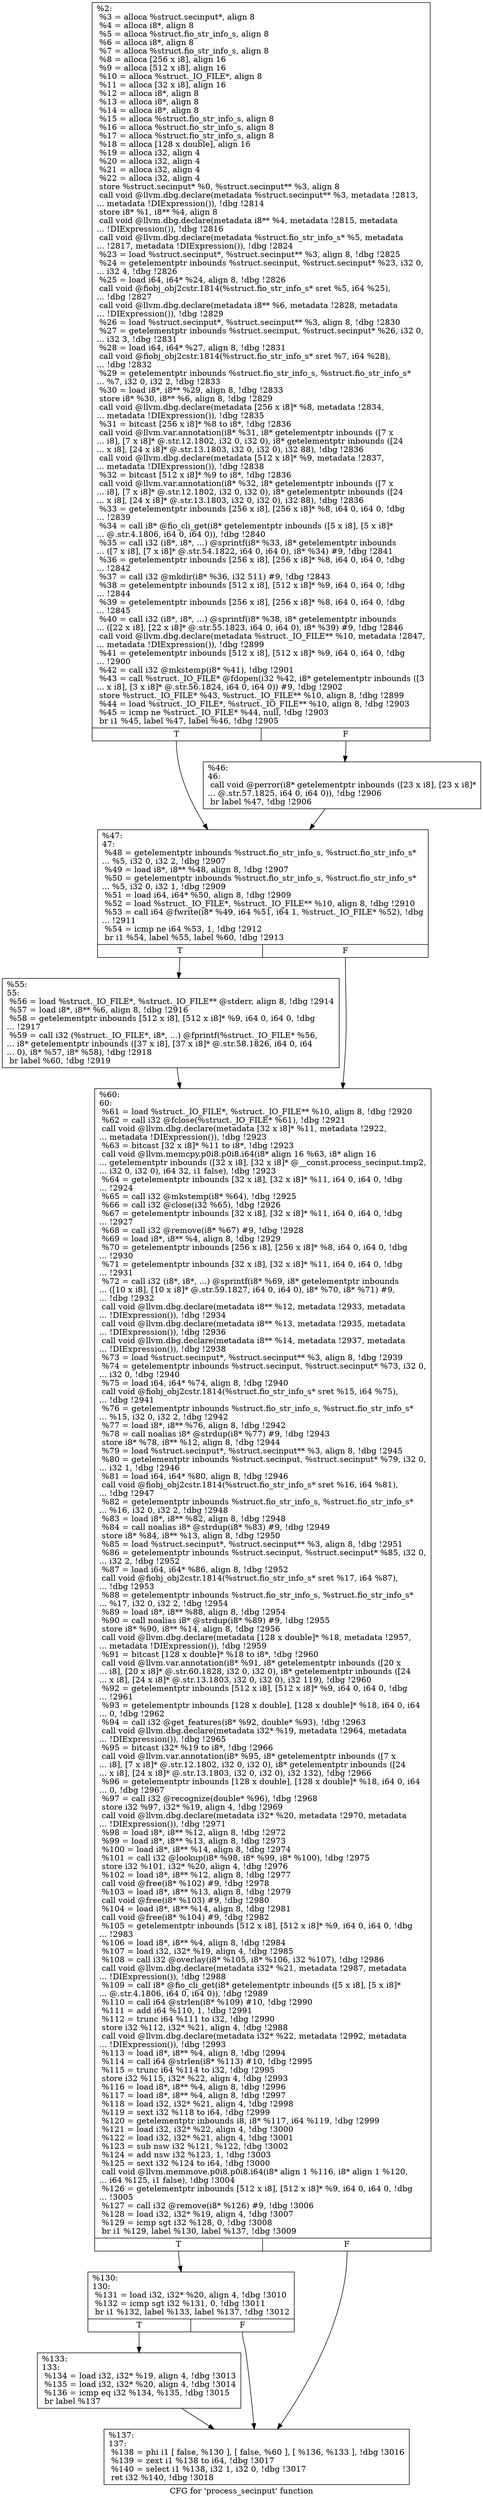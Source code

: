 digraph "CFG for 'process_secinput' function" {
	label="CFG for 'process_secinput' function";

	Node0x556852561150 [shape=record,label="{%2:\l  %3 = alloca %struct.secinput*, align 8\l  %4 = alloca i8*, align 8\l  %5 = alloca %struct.fio_str_info_s, align 8\l  %6 = alloca i8*, align 8\l  %7 = alloca %struct.fio_str_info_s, align 8\l  %8 = alloca [256 x i8], align 16\l  %9 = alloca [512 x i8], align 16\l  %10 = alloca %struct._IO_FILE*, align 8\l  %11 = alloca [32 x i8], align 16\l  %12 = alloca i8*, align 8\l  %13 = alloca i8*, align 8\l  %14 = alloca i8*, align 8\l  %15 = alloca %struct.fio_str_info_s, align 8\l  %16 = alloca %struct.fio_str_info_s, align 8\l  %17 = alloca %struct.fio_str_info_s, align 8\l  %18 = alloca [128 x double], align 16\l  %19 = alloca i32, align 4\l  %20 = alloca i32, align 4\l  %21 = alloca i32, align 4\l  %22 = alloca i32, align 4\l  store %struct.secinput* %0, %struct.secinput** %3, align 8\l  call void @llvm.dbg.declare(metadata %struct.secinput** %3, metadata !2813,\l... metadata !DIExpression()), !dbg !2814\l  store i8* %1, i8** %4, align 8\l  call void @llvm.dbg.declare(metadata i8** %4, metadata !2815, metadata\l... !DIExpression()), !dbg !2816\l  call void @llvm.dbg.declare(metadata %struct.fio_str_info_s* %5, metadata\l... !2817, metadata !DIExpression()), !dbg !2824\l  %23 = load %struct.secinput*, %struct.secinput** %3, align 8, !dbg !2825\l  %24 = getelementptr inbounds %struct.secinput, %struct.secinput* %23, i32 0,\l... i32 4, !dbg !2826\l  %25 = load i64, i64* %24, align 8, !dbg !2826\l  call void @fiobj_obj2cstr.1814(%struct.fio_str_info_s* sret %5, i64 %25),\l... !dbg !2827\l  call void @llvm.dbg.declare(metadata i8** %6, metadata !2828, metadata\l... !DIExpression()), !dbg !2829\l  %26 = load %struct.secinput*, %struct.secinput** %3, align 8, !dbg !2830\l  %27 = getelementptr inbounds %struct.secinput, %struct.secinput* %26, i32 0,\l... i32 3, !dbg !2831\l  %28 = load i64, i64* %27, align 8, !dbg !2831\l  call void @fiobj_obj2cstr.1814(%struct.fio_str_info_s* sret %7, i64 %28),\l... !dbg !2832\l  %29 = getelementptr inbounds %struct.fio_str_info_s, %struct.fio_str_info_s*\l... %7, i32 0, i32 2, !dbg !2833\l  %30 = load i8*, i8** %29, align 8, !dbg !2833\l  store i8* %30, i8** %6, align 8, !dbg !2829\l  call void @llvm.dbg.declare(metadata [256 x i8]* %8, metadata !2834,\l... metadata !DIExpression()), !dbg !2835\l  %31 = bitcast [256 x i8]* %8 to i8*, !dbg !2836\l  call void @llvm.var.annotation(i8* %31, i8* getelementptr inbounds ([7 x\l... i8], [7 x i8]* @.str.12.1802, i32 0, i32 0), i8* getelementptr inbounds ([24\l... x i8], [24 x i8]* @.str.13.1803, i32 0, i32 0), i32 88), !dbg !2836\l  call void @llvm.dbg.declare(metadata [512 x i8]* %9, metadata !2837,\l... metadata !DIExpression()), !dbg !2838\l  %32 = bitcast [512 x i8]* %9 to i8*, !dbg !2836\l  call void @llvm.var.annotation(i8* %32, i8* getelementptr inbounds ([7 x\l... i8], [7 x i8]* @.str.12.1802, i32 0, i32 0), i8* getelementptr inbounds ([24\l... x i8], [24 x i8]* @.str.13.1803, i32 0, i32 0), i32 88), !dbg !2836\l  %33 = getelementptr inbounds [256 x i8], [256 x i8]* %8, i64 0, i64 0, !dbg\l... !2839\l  %34 = call i8* @fio_cli_get(i8* getelementptr inbounds ([5 x i8], [5 x i8]*\l... @.str.4.1806, i64 0, i64 0)), !dbg !2840\l  %35 = call i32 (i8*, i8*, ...) @sprintf(i8* %33, i8* getelementptr inbounds\l... ([7 x i8], [7 x i8]* @.str.54.1822, i64 0, i64 0), i8* %34) #9, !dbg !2841\l  %36 = getelementptr inbounds [256 x i8], [256 x i8]* %8, i64 0, i64 0, !dbg\l... !2842\l  %37 = call i32 @mkdir(i8* %36, i32 511) #9, !dbg !2843\l  %38 = getelementptr inbounds [512 x i8], [512 x i8]* %9, i64 0, i64 0, !dbg\l... !2844\l  %39 = getelementptr inbounds [256 x i8], [256 x i8]* %8, i64 0, i64 0, !dbg\l... !2845\l  %40 = call i32 (i8*, i8*, ...) @sprintf(i8* %38, i8* getelementptr inbounds\l... ([22 x i8], [22 x i8]* @.str.55.1823, i64 0, i64 0), i8* %39) #9, !dbg !2846\l  call void @llvm.dbg.declare(metadata %struct._IO_FILE** %10, metadata !2847,\l... metadata !DIExpression()), !dbg !2899\l  %41 = getelementptr inbounds [512 x i8], [512 x i8]* %9, i64 0, i64 0, !dbg\l... !2900\l  %42 = call i32 @mkstemp(i8* %41), !dbg !2901\l  %43 = call %struct._IO_FILE* @fdopen(i32 %42, i8* getelementptr inbounds ([3\l... x i8], [3 x i8]* @.str.56.1824, i64 0, i64 0)) #9, !dbg !2902\l  store %struct._IO_FILE* %43, %struct._IO_FILE** %10, align 8, !dbg !2899\l  %44 = load %struct._IO_FILE*, %struct._IO_FILE** %10, align 8, !dbg !2903\l  %45 = icmp ne %struct._IO_FILE* %44, null, !dbg !2903\l  br i1 %45, label %47, label %46, !dbg !2905\l|{<s0>T|<s1>F}}"];
	Node0x556852561150:s0 -> Node0x5568525611f0;
	Node0x556852561150:s1 -> Node0x5568525611a0;
	Node0x5568525611a0 [shape=record,label="{%46:\l46:                                               \l  call void @perror(i8* getelementptr inbounds ([23 x i8], [23 x i8]*\l... @.str.57.1825, i64 0, i64 0)), !dbg !2906\l  br label %47, !dbg !2906\l}"];
	Node0x5568525611a0 -> Node0x5568525611f0;
	Node0x5568525611f0 [shape=record,label="{%47:\l47:                                               \l  %48 = getelementptr inbounds %struct.fio_str_info_s, %struct.fio_str_info_s*\l... %5, i32 0, i32 2, !dbg !2907\l  %49 = load i8*, i8** %48, align 8, !dbg !2907\l  %50 = getelementptr inbounds %struct.fio_str_info_s, %struct.fio_str_info_s*\l... %5, i32 0, i32 1, !dbg !2909\l  %51 = load i64, i64* %50, align 8, !dbg !2909\l  %52 = load %struct._IO_FILE*, %struct._IO_FILE** %10, align 8, !dbg !2910\l  %53 = call i64 @fwrite(i8* %49, i64 %51, i64 1, %struct._IO_FILE* %52), !dbg\l... !2911\l  %54 = icmp ne i64 %53, 1, !dbg !2912\l  br i1 %54, label %55, label %60, !dbg !2913\l|{<s0>T|<s1>F}}"];
	Node0x5568525611f0:s0 -> Node0x556852561240;
	Node0x5568525611f0:s1 -> Node0x556852561290;
	Node0x556852561240 [shape=record,label="{%55:\l55:                                               \l  %56 = load %struct._IO_FILE*, %struct._IO_FILE** @stderr, align 8, !dbg !2914\l  %57 = load i8*, i8** %6, align 8, !dbg !2916\l  %58 = getelementptr inbounds [512 x i8], [512 x i8]* %9, i64 0, i64 0, !dbg\l... !2917\l  %59 = call i32 (%struct._IO_FILE*, i8*, ...) @fprintf(%struct._IO_FILE* %56,\l... i8* getelementptr inbounds ([37 x i8], [37 x i8]* @.str.58.1826, i64 0, i64\l... 0), i8* %57, i8* %58), !dbg !2918\l  br label %60, !dbg !2919\l}"];
	Node0x556852561240 -> Node0x556852561290;
	Node0x556852561290 [shape=record,label="{%60:\l60:                                               \l  %61 = load %struct._IO_FILE*, %struct._IO_FILE** %10, align 8, !dbg !2920\l  %62 = call i32 @fclose(%struct._IO_FILE* %61), !dbg !2921\l  call void @llvm.dbg.declare(metadata [32 x i8]* %11, metadata !2922,\l... metadata !DIExpression()), !dbg !2923\l  %63 = bitcast [32 x i8]* %11 to i8*, !dbg !2923\l  call void @llvm.memcpy.p0i8.p0i8.i64(i8* align 16 %63, i8* align 16\l... getelementptr inbounds ([32 x i8], [32 x i8]* @__const.process_secinput.tmp2,\l... i32 0, i32 0), i64 32, i1 false), !dbg !2923\l  %64 = getelementptr inbounds [32 x i8], [32 x i8]* %11, i64 0, i64 0, !dbg\l... !2924\l  %65 = call i32 @mkstemp(i8* %64), !dbg !2925\l  %66 = call i32 @close(i32 %65), !dbg !2926\l  %67 = getelementptr inbounds [32 x i8], [32 x i8]* %11, i64 0, i64 0, !dbg\l... !2927\l  %68 = call i32 @remove(i8* %67) #9, !dbg !2928\l  %69 = load i8*, i8** %4, align 8, !dbg !2929\l  %70 = getelementptr inbounds [256 x i8], [256 x i8]* %8, i64 0, i64 0, !dbg\l... !2930\l  %71 = getelementptr inbounds [32 x i8], [32 x i8]* %11, i64 0, i64 0, !dbg\l... !2931\l  %72 = call i32 (i8*, i8*, ...) @sprintf(i8* %69, i8* getelementptr inbounds\l... ([10 x i8], [10 x i8]* @.str.59.1827, i64 0, i64 0), i8* %70, i8* %71) #9,\l... !dbg !2932\l  call void @llvm.dbg.declare(metadata i8** %12, metadata !2933, metadata\l... !DIExpression()), !dbg !2934\l  call void @llvm.dbg.declare(metadata i8** %13, metadata !2935, metadata\l... !DIExpression()), !dbg !2936\l  call void @llvm.dbg.declare(metadata i8** %14, metadata !2937, metadata\l... !DIExpression()), !dbg !2938\l  %73 = load %struct.secinput*, %struct.secinput** %3, align 8, !dbg !2939\l  %74 = getelementptr inbounds %struct.secinput, %struct.secinput* %73, i32 0,\l... i32 0, !dbg !2940\l  %75 = load i64, i64* %74, align 8, !dbg !2940\l  call void @fiobj_obj2cstr.1814(%struct.fio_str_info_s* sret %15, i64 %75),\l... !dbg !2941\l  %76 = getelementptr inbounds %struct.fio_str_info_s, %struct.fio_str_info_s*\l... %15, i32 0, i32 2, !dbg !2942\l  %77 = load i8*, i8** %76, align 8, !dbg !2942\l  %78 = call noalias i8* @strdup(i8* %77) #9, !dbg !2943\l  store i8* %78, i8** %12, align 8, !dbg !2944\l  %79 = load %struct.secinput*, %struct.secinput** %3, align 8, !dbg !2945\l  %80 = getelementptr inbounds %struct.secinput, %struct.secinput* %79, i32 0,\l... i32 1, !dbg !2946\l  %81 = load i64, i64* %80, align 8, !dbg !2946\l  call void @fiobj_obj2cstr.1814(%struct.fio_str_info_s* sret %16, i64 %81),\l... !dbg !2947\l  %82 = getelementptr inbounds %struct.fio_str_info_s, %struct.fio_str_info_s*\l... %16, i32 0, i32 2, !dbg !2948\l  %83 = load i8*, i8** %82, align 8, !dbg !2948\l  %84 = call noalias i8* @strdup(i8* %83) #9, !dbg !2949\l  store i8* %84, i8** %13, align 8, !dbg !2950\l  %85 = load %struct.secinput*, %struct.secinput** %3, align 8, !dbg !2951\l  %86 = getelementptr inbounds %struct.secinput, %struct.secinput* %85, i32 0,\l... i32 2, !dbg !2952\l  %87 = load i64, i64* %86, align 8, !dbg !2952\l  call void @fiobj_obj2cstr.1814(%struct.fio_str_info_s* sret %17, i64 %87),\l... !dbg !2953\l  %88 = getelementptr inbounds %struct.fio_str_info_s, %struct.fio_str_info_s*\l... %17, i32 0, i32 2, !dbg !2954\l  %89 = load i8*, i8** %88, align 8, !dbg !2954\l  %90 = call noalias i8* @strdup(i8* %89) #9, !dbg !2955\l  store i8* %90, i8** %14, align 8, !dbg !2956\l  call void @llvm.dbg.declare(metadata [128 x double]* %18, metadata !2957,\l... metadata !DIExpression()), !dbg !2959\l  %91 = bitcast [128 x double]* %18 to i8*, !dbg !2960\l  call void @llvm.var.annotation(i8* %91, i8* getelementptr inbounds ([20 x\l... i8], [20 x i8]* @.str.60.1828, i32 0, i32 0), i8* getelementptr inbounds ([24\l... x i8], [24 x i8]* @.str.13.1803, i32 0, i32 0), i32 119), !dbg !2960\l  %92 = getelementptr inbounds [512 x i8], [512 x i8]* %9, i64 0, i64 0, !dbg\l... !2961\l  %93 = getelementptr inbounds [128 x double], [128 x double]* %18, i64 0, i64\l... 0, !dbg !2962\l  %94 = call i32 @get_features(i8* %92, double* %93), !dbg !2963\l  call void @llvm.dbg.declare(metadata i32* %19, metadata !2964, metadata\l... !DIExpression()), !dbg !2965\l  %95 = bitcast i32* %19 to i8*, !dbg !2966\l  call void @llvm.var.annotation(i8* %95, i8* getelementptr inbounds ([7 x\l... i8], [7 x i8]* @.str.12.1802, i32 0, i32 0), i8* getelementptr inbounds ([24\l... x i8], [24 x i8]* @.str.13.1803, i32 0, i32 0), i32 132), !dbg !2966\l  %96 = getelementptr inbounds [128 x double], [128 x double]* %18, i64 0, i64\l... 0, !dbg !2967\l  %97 = call i32 @recognize(double* %96), !dbg !2968\l  store i32 %97, i32* %19, align 4, !dbg !2969\l  call void @llvm.dbg.declare(metadata i32* %20, metadata !2970, metadata\l... !DIExpression()), !dbg !2971\l  %98 = load i8*, i8** %12, align 8, !dbg !2972\l  %99 = load i8*, i8** %13, align 8, !dbg !2973\l  %100 = load i8*, i8** %14, align 8, !dbg !2974\l  %101 = call i32 @lookup(i8* %98, i8* %99, i8* %100), !dbg !2975\l  store i32 %101, i32* %20, align 4, !dbg !2976\l  %102 = load i8*, i8** %12, align 8, !dbg !2977\l  call void @free(i8* %102) #9, !dbg !2978\l  %103 = load i8*, i8** %13, align 8, !dbg !2979\l  call void @free(i8* %103) #9, !dbg !2980\l  %104 = load i8*, i8** %14, align 8, !dbg !2981\l  call void @free(i8* %104) #9, !dbg !2982\l  %105 = getelementptr inbounds [512 x i8], [512 x i8]* %9, i64 0, i64 0, !dbg\l... !2983\l  %106 = load i8*, i8** %4, align 8, !dbg !2984\l  %107 = load i32, i32* %19, align 4, !dbg !2985\l  %108 = call i32 @overlay(i8* %105, i8* %106, i32 %107), !dbg !2986\l  call void @llvm.dbg.declare(metadata i32* %21, metadata !2987, metadata\l... !DIExpression()), !dbg !2988\l  %109 = call i8* @fio_cli_get(i8* getelementptr inbounds ([5 x i8], [5 x i8]*\l... @.str.4.1806, i64 0, i64 0)), !dbg !2989\l  %110 = call i64 @strlen(i8* %109) #10, !dbg !2990\l  %111 = add i64 %110, 1, !dbg !2991\l  %112 = trunc i64 %111 to i32, !dbg !2990\l  store i32 %112, i32* %21, align 4, !dbg !2988\l  call void @llvm.dbg.declare(metadata i32* %22, metadata !2992, metadata\l... !DIExpression()), !dbg !2993\l  %113 = load i8*, i8** %4, align 8, !dbg !2994\l  %114 = call i64 @strlen(i8* %113) #10, !dbg !2995\l  %115 = trunc i64 %114 to i32, !dbg !2995\l  store i32 %115, i32* %22, align 4, !dbg !2993\l  %116 = load i8*, i8** %4, align 8, !dbg !2996\l  %117 = load i8*, i8** %4, align 8, !dbg !2997\l  %118 = load i32, i32* %21, align 4, !dbg !2998\l  %119 = sext i32 %118 to i64, !dbg !2999\l  %120 = getelementptr inbounds i8, i8* %117, i64 %119, !dbg !2999\l  %121 = load i32, i32* %22, align 4, !dbg !3000\l  %122 = load i32, i32* %21, align 4, !dbg !3001\l  %123 = sub nsw i32 %121, %122, !dbg !3002\l  %124 = add nsw i32 %123, 1, !dbg !3003\l  %125 = sext i32 %124 to i64, !dbg !3000\l  call void @llvm.memmove.p0i8.p0i8.i64(i8* align 1 %116, i8* align 1 %120,\l... i64 %125, i1 false), !dbg !3004\l  %126 = getelementptr inbounds [512 x i8], [512 x i8]* %9, i64 0, i64 0, !dbg\l... !3005\l  %127 = call i32 @remove(i8* %126) #9, !dbg !3006\l  %128 = load i32, i32* %19, align 4, !dbg !3007\l  %129 = icmp sgt i32 %128, 0, !dbg !3008\l  br i1 %129, label %130, label %137, !dbg !3009\l|{<s0>T|<s1>F}}"];
	Node0x556852561290:s0 -> Node0x5568525612e0;
	Node0x556852561290:s1 -> Node0x556852561380;
	Node0x5568525612e0 [shape=record,label="{%130:\l130:                                              \l  %131 = load i32, i32* %20, align 4, !dbg !3010\l  %132 = icmp sgt i32 %131, 0, !dbg !3011\l  br i1 %132, label %133, label %137, !dbg !3012\l|{<s0>T|<s1>F}}"];
	Node0x5568525612e0:s0 -> Node0x556852561330;
	Node0x5568525612e0:s1 -> Node0x556852561380;
	Node0x556852561330 [shape=record,label="{%133:\l133:                                              \l  %134 = load i32, i32* %19, align 4, !dbg !3013\l  %135 = load i32, i32* %20, align 4, !dbg !3014\l  %136 = icmp eq i32 %134, %135, !dbg !3015\l  br label %137\l}"];
	Node0x556852561330 -> Node0x556852561380;
	Node0x556852561380 [shape=record,label="{%137:\l137:                                              \l  %138 = phi i1 [ false, %130 ], [ false, %60 ], [ %136, %133 ], !dbg !3016\l  %139 = zext i1 %138 to i64, !dbg !3017\l  %140 = select i1 %138, i32 1, i32 0, !dbg !3017\l  ret i32 %140, !dbg !3018\l}"];
}
